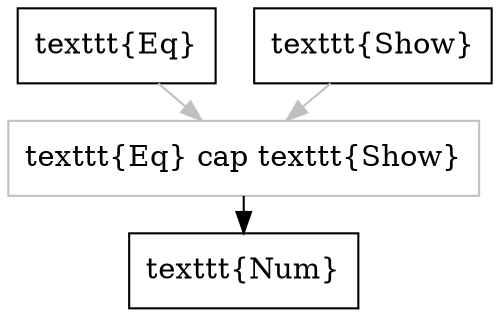 digraph kinds {
	graph [ranksep=0.25];
	node [shape=box];

	"\texttt{Eq} \cap \texttt{Show}" [color=gray];

	"\texttt{Eq}" -> "\texttt{Eq} \cap \texttt{Show}" [color=gray];
	"\texttt{Show}" -> "\texttt{Eq} \cap \texttt{Show}" [color=gray];
	"\texttt{Eq} \cap \texttt{Show}" -> "\texttt{Num}";
}

